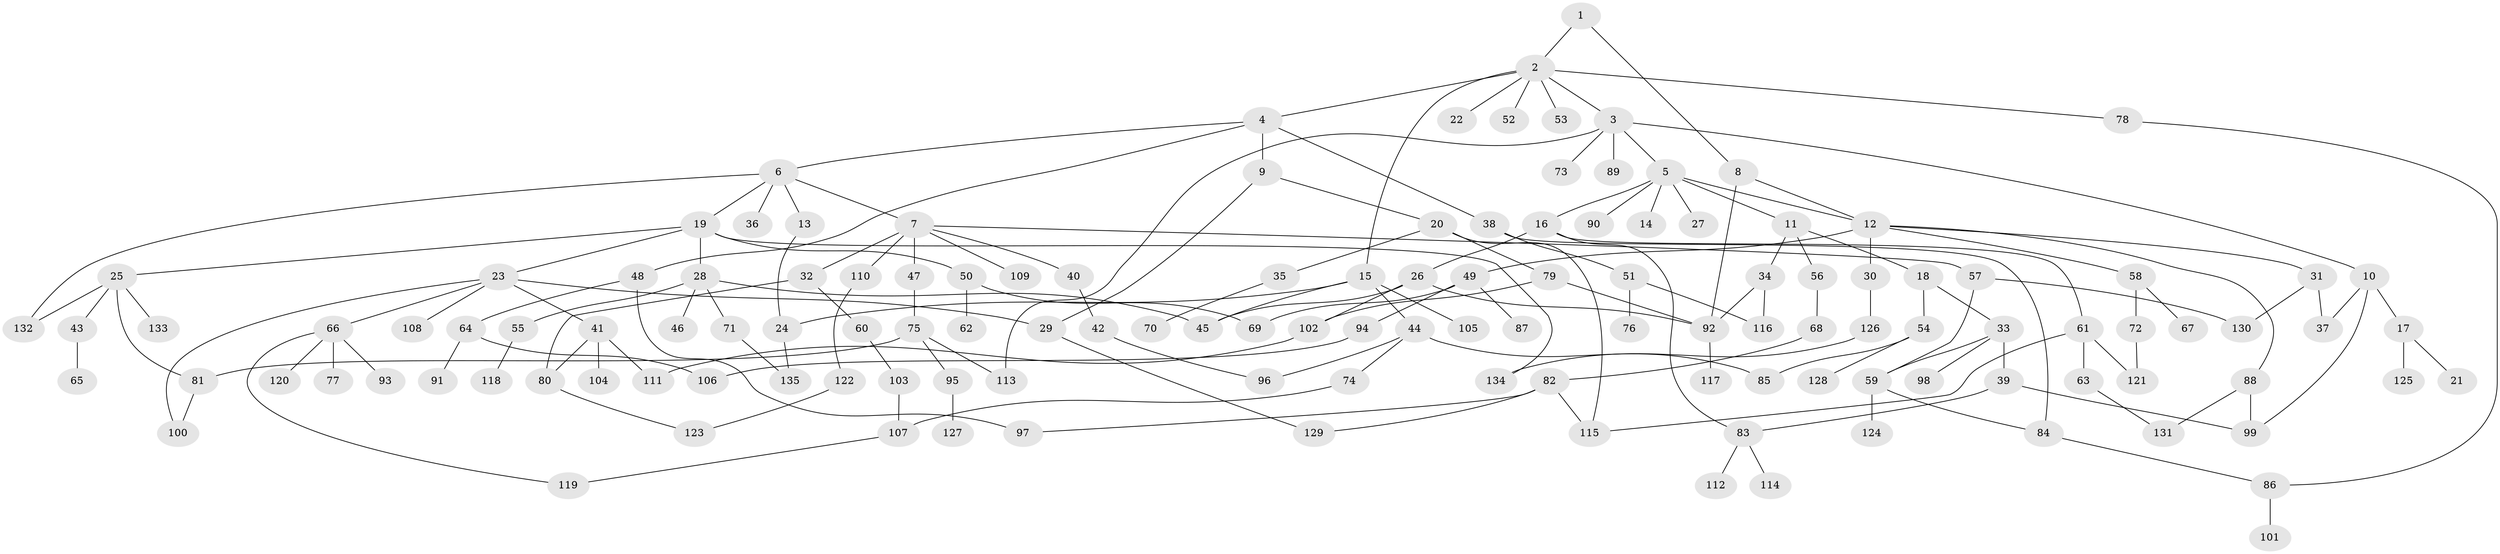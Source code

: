 // coarse degree distribution, {2: 0.26881720430107525, 7: 0.03225806451612903, 5: 0.06451612903225806, 9: 0.021505376344086023, 6: 0.06451612903225806, 8: 0.010752688172043012, 1: 0.3118279569892473, 4: 0.07526881720430108, 3: 0.15053763440860216}
// Generated by graph-tools (version 1.1) at 2025/41/03/06/25 10:41:28]
// undirected, 135 vertices, 173 edges
graph export_dot {
graph [start="1"]
  node [color=gray90,style=filled];
  1;
  2;
  3;
  4;
  5;
  6;
  7;
  8;
  9;
  10;
  11;
  12;
  13;
  14;
  15;
  16;
  17;
  18;
  19;
  20;
  21;
  22;
  23;
  24;
  25;
  26;
  27;
  28;
  29;
  30;
  31;
  32;
  33;
  34;
  35;
  36;
  37;
  38;
  39;
  40;
  41;
  42;
  43;
  44;
  45;
  46;
  47;
  48;
  49;
  50;
  51;
  52;
  53;
  54;
  55;
  56;
  57;
  58;
  59;
  60;
  61;
  62;
  63;
  64;
  65;
  66;
  67;
  68;
  69;
  70;
  71;
  72;
  73;
  74;
  75;
  76;
  77;
  78;
  79;
  80;
  81;
  82;
  83;
  84;
  85;
  86;
  87;
  88;
  89;
  90;
  91;
  92;
  93;
  94;
  95;
  96;
  97;
  98;
  99;
  100;
  101;
  102;
  103;
  104;
  105;
  106;
  107;
  108;
  109;
  110;
  111;
  112;
  113;
  114;
  115;
  116;
  117;
  118;
  119;
  120;
  121;
  122;
  123;
  124;
  125;
  126;
  127;
  128;
  129;
  130;
  131;
  132;
  133;
  134;
  135;
  1 -- 2;
  1 -- 8;
  2 -- 3;
  2 -- 4;
  2 -- 15;
  2 -- 22;
  2 -- 52;
  2 -- 53;
  2 -- 78;
  3 -- 5;
  3 -- 10;
  3 -- 73;
  3 -- 89;
  3 -- 113;
  4 -- 6;
  4 -- 9;
  4 -- 38;
  4 -- 48;
  5 -- 11;
  5 -- 12;
  5 -- 14;
  5 -- 16;
  5 -- 27;
  5 -- 90;
  6 -- 7;
  6 -- 13;
  6 -- 19;
  6 -- 36;
  6 -- 132;
  7 -- 32;
  7 -- 40;
  7 -- 47;
  7 -- 57;
  7 -- 109;
  7 -- 110;
  8 -- 92;
  8 -- 12;
  9 -- 20;
  9 -- 29;
  10 -- 17;
  10 -- 37;
  10 -- 99;
  11 -- 18;
  11 -- 34;
  11 -- 56;
  12 -- 30;
  12 -- 31;
  12 -- 49;
  12 -- 58;
  12 -- 88;
  13 -- 24;
  15 -- 24;
  15 -- 44;
  15 -- 105;
  15 -- 45;
  16 -- 26;
  16 -- 61;
  16 -- 83;
  17 -- 21;
  17 -- 125;
  18 -- 33;
  18 -- 54;
  19 -- 23;
  19 -- 25;
  19 -- 28;
  19 -- 50;
  19 -- 134;
  20 -- 35;
  20 -- 79;
  20 -- 115;
  23 -- 41;
  23 -- 66;
  23 -- 100;
  23 -- 108;
  23 -- 29;
  24 -- 135;
  25 -- 43;
  25 -- 81;
  25 -- 132;
  25 -- 133;
  26 -- 45;
  26 -- 102;
  26 -- 92;
  28 -- 46;
  28 -- 55;
  28 -- 71;
  28 -- 45;
  29 -- 129;
  30 -- 126;
  31 -- 130;
  31 -- 37;
  32 -- 60;
  32 -- 80;
  33 -- 39;
  33 -- 59;
  33 -- 98;
  34 -- 116;
  34 -- 92;
  35 -- 70;
  38 -- 51;
  38 -- 84;
  39 -- 83;
  39 -- 99;
  40 -- 42;
  41 -- 104;
  41 -- 111;
  41 -- 80;
  42 -- 96;
  43 -- 65;
  44 -- 74;
  44 -- 85;
  44 -- 96;
  47 -- 75;
  48 -- 64;
  48 -- 97;
  49 -- 69;
  49 -- 87;
  49 -- 94;
  50 -- 62;
  50 -- 69;
  51 -- 76;
  51 -- 116;
  54 -- 128;
  54 -- 85;
  55 -- 118;
  56 -- 68;
  57 -- 130;
  57 -- 59;
  58 -- 67;
  58 -- 72;
  59 -- 124;
  59 -- 84;
  60 -- 103;
  61 -- 63;
  61 -- 115;
  61 -- 121;
  63 -- 131;
  64 -- 91;
  64 -- 106;
  66 -- 77;
  66 -- 93;
  66 -- 120;
  66 -- 119;
  68 -- 82;
  71 -- 135;
  72 -- 121;
  74 -- 107;
  75 -- 95;
  75 -- 113;
  75 -- 81;
  78 -- 86;
  79 -- 102;
  79 -- 92;
  80 -- 123;
  81 -- 100;
  82 -- 129;
  82 -- 115;
  82 -- 97;
  83 -- 112;
  83 -- 114;
  84 -- 86;
  86 -- 101;
  88 -- 99;
  88 -- 131;
  92 -- 117;
  94 -- 106;
  95 -- 127;
  102 -- 111;
  103 -- 107;
  107 -- 119;
  110 -- 122;
  122 -- 123;
  126 -- 134;
}
